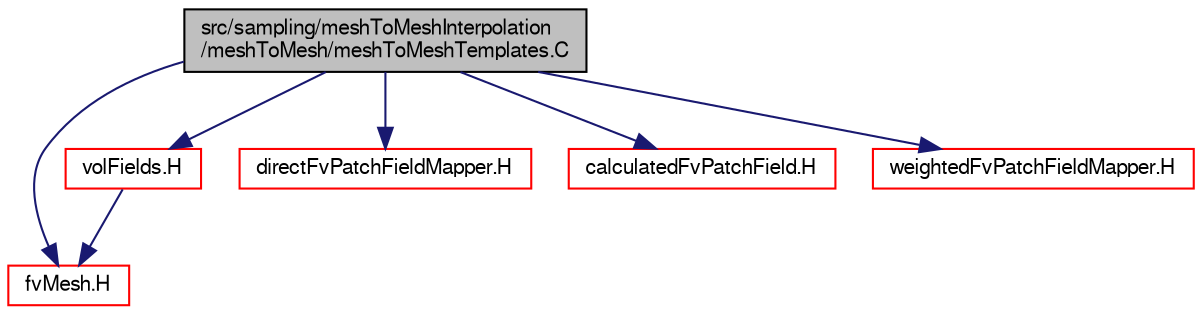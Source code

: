 digraph "src/sampling/meshToMeshInterpolation/meshToMesh/meshToMeshTemplates.C"
{
  bgcolor="transparent";
  edge [fontname="FreeSans",fontsize="10",labelfontname="FreeSans",labelfontsize="10"];
  node [fontname="FreeSans",fontsize="10",shape=record];
  Node0 [label="src/sampling/meshToMeshInterpolation\l/meshToMesh/meshToMeshTemplates.C",height=0.2,width=0.4,color="black", fillcolor="grey75", style="filled", fontcolor="black"];
  Node0 -> Node1 [color="midnightblue",fontsize="10",style="solid",fontname="FreeSans"];
  Node1 [label="fvMesh.H",height=0.2,width=0.4,color="red",URL="$a03533.html"];
  Node0 -> Node268 [color="midnightblue",fontsize="10",style="solid",fontname="FreeSans"];
  Node268 [label="volFields.H",height=0.2,width=0.4,color="red",URL="$a02750.html"];
  Node268 -> Node1 [color="midnightblue",fontsize="10",style="solid",fontname="FreeSans"];
  Node0 -> Node300 [color="midnightblue",fontsize="10",style="solid",fontname="FreeSans"];
  Node300 [label="directFvPatchFieldMapper.H",height=0.2,width=0.4,color="red",URL="$a02459.html"];
  Node0 -> Node299 [color="midnightblue",fontsize="10",style="solid",fontname="FreeSans"];
  Node299 [label="calculatedFvPatchField.H",height=0.2,width=0.4,color="red",URL="$a01418.html"];
  Node0 -> Node302 [color="midnightblue",fontsize="10",style="solid",fontname="FreeSans"];
  Node302 [label="weightedFvPatchFieldMapper.H",height=0.2,width=0.4,color="red",URL="$a14567.html"];
}
